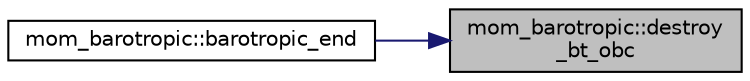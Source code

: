 digraph "mom_barotropic::destroy_bt_obc"
{
 // INTERACTIVE_SVG=YES
 // LATEX_PDF_SIZE
  edge [fontname="Helvetica",fontsize="10",labelfontname="Helvetica",labelfontsize="10"];
  node [fontname="Helvetica",fontsize="10",shape=record];
  rankdir="RL";
  Node1 [label="mom_barotropic::destroy\l_bt_obc",height=0.2,width=0.4,color="black", fillcolor="grey75", style="filled", fontcolor="black",tooltip="Clean up the BT_OBC memory."];
  Node1 -> Node2 [dir="back",color="midnightblue",fontsize="10",style="solid",fontname="Helvetica"];
  Node2 [label="mom_barotropic::barotropic_end",height=0.2,width=0.4,color="black", fillcolor="white", style="filled",URL="$namespacemom__barotropic.html#aee694cdef3a20b960aff1ec4fa5da28f",tooltip="Clean up the barotropic control structure."];
}
